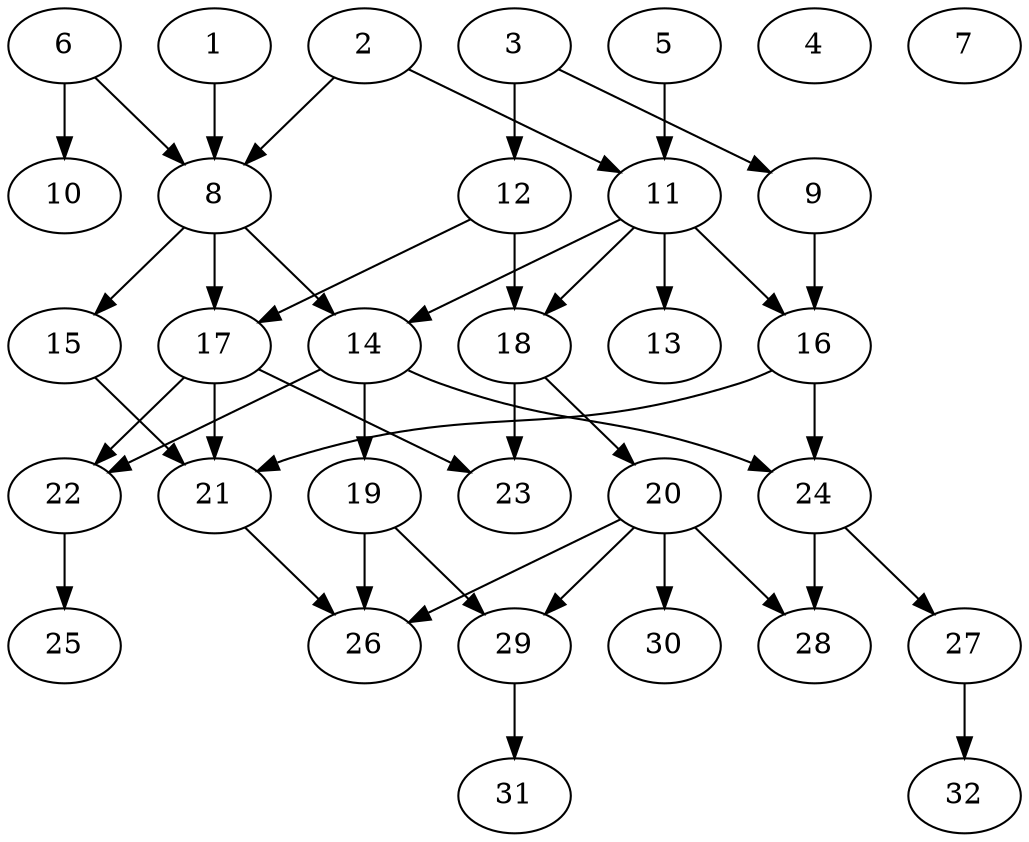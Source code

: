 // DAG (tier=2-normal, mode=data, n=32, ccr=0.416, fat=0.523, density=0.468, regular=0.500, jump=0.138, mindata=2097152, maxdata=16777216)
// DAG automatically generated by daggen at Sun Aug 24 16:33:34 2025
// /home/ermia/Project/Environments/daggen/bin/daggen --dot --ccr 0.416 --fat 0.523 --regular 0.500 --density 0.468 --jump 0.138 --mindata 2097152 --maxdata 16777216 -n 32 
digraph G {
  1 [size="241448704852711440384", alpha="0.13", expect_size="120724352426355720192"]
  1 -> 8 [size ="310198652633088"]
  2 [size="2889889651940655104000", alpha="0.04", expect_size="1444944825970327552000"]
  2 -> 8 [size ="1623095823564800"]
  2 -> 11 [size ="1623095823564800"]
  3 [size="34567291896137948", alpha="0.14", expect_size="17283645948068974"]
  3 -> 9 [size ="1884669574381568"]
  3 -> 12 [size ="1884669574381568"]
  4 [size="2424744905998442", alpha="0.05", expect_size="1212372452999221"]
  5 [size="90152943059139584", alpha="0.08", expect_size="45076471529569792"]
  5 -> 11 [size ="1475393777303552"]
  6 [size="907517847102494336", alpha="0.12", expect_size="453758923551247168"]
  6 -> 8 [size ="1220676421681152"]
  6 -> 10 [size ="1220676421681152"]
  7 [size="11752117016412256", alpha="0.17", expect_size="5876058508206128"]
  8 [size="137792348947392495616", alpha="0.10", expect_size="68896174473696247808"]
  8 -> 14 [size ="213422427865088"]
  8 -> 15 [size ="213422427865088"]
  8 -> 17 [size ="213422427865088"]
  9 [size="70682365351288576", alpha="0.13", expect_size="35341182675644288"]
  9 -> 16 [size ="1529729911881728"]
  10 [size="952191331605319424", alpha="0.17", expect_size="476095665802659712"]
  11 [size="381647979093874624", alpha="0.05", expect_size="190823989546937312"]
  11 -> 13 [size ="226217680699392"]
  11 -> 14 [size ="226217680699392"]
  11 -> 16 [size ="226217680699392"]
  11 -> 18 [size ="226217680699392"]
  12 [size="8089608686033612", alpha="0.04", expect_size="4044804343016806"]
  12 -> 17 [size ="502931015073792"]
  12 -> 18 [size ="502931015073792"]
  13 [size="236108565957607232", alpha="0.16", expect_size="118054282978803616"]
  14 [size="11558382890530111488", alpha="0.05", expect_size="5779191445265055744"]
  14 -> 19 [size ="40896678592512"]
  14 -> 22 [size ="40896678592512"]
  14 -> 24 [size ="40896678592512"]
  15 [size="4299018520078357364736", alpha="0.03", expect_size="2149509260039178682368"]
  15 -> 21 [size ="2115125775433728"]
  16 [size="147584216943588768", alpha="0.18", expect_size="73792108471794384"]
  16 -> 21 [size ="90082987999232"]
  16 -> 24 [size ="90082987999232"]
  17 [size="11797324281550082", alpha="0.03", expect_size="5898662140775041"]
  17 -> 21 [size ="219730560417792"]
  17 -> 22 [size ="219730560417792"]
  17 -> 23 [size ="219730560417792"]
  18 [size="46699461263586488", alpha="0.01", expect_size="23349730631793244"]
  18 -> 20 [size ="1701499646246912"]
  18 -> 23 [size ="1701499646246912"]
  19 [size="69336557821551072", alpha="0.06", expect_size="34668278910775536"]
  19 -> 26 [size ="1798663928020992"]
  19 -> 29 [size ="1798663928020992"]
  20 [size="1826815103643814985728", alpha="0.16", expect_size="913407551821907492864"]
  20 -> 26 [size ="1195509549105152"]
  20 -> 28 [size ="1195509549105152"]
  20 -> 29 [size ="1195509549105152"]
  20 -> 30 [size ="1195509549105152"]
  21 [size="10899126140706722", alpha="0.13", expect_size="5449563070353361"]
  21 -> 26 [size ="1112096183943168"]
  22 [size="1376294153080857088", alpha="0.07", expect_size="688147076540428544"]
  22 -> 25 [size ="494136197120000"]
  23 [size="446493110634289299456", alpha="0.09", expect_size="223246555317144649728"]
  24 [size="1222154629496600264704", alpha="0.16", expect_size="611077314748300132352"]
  24 -> 27 [size ="914479747432448"]
  24 -> 28 [size ="914479747432448"]
  25 [size="2300971021313290", alpha="0.17", expect_size="1150485510656645"]
  26 [size="135753631775972130816", alpha="0.02", expect_size="67876815887986065408"]
  27 [size="766434673021547446272", alpha="0.03", expect_size="383217336510773723136"]
  27 -> 32 [size ="669997860913152"]
  28 [size="14787813748299005952", alpha="0.14", expect_size="7393906874149502976"]
  29 [size="3089395431819033182208", alpha="0.05", expect_size="1544697715909516591104"]
  29 -> 31 [size ="1696962793439232"]
  30 [size="16030848241522704", alpha="0.17", expect_size="8015424120761352"]
  31 [size="296236649827560640", alpha="0.19", expect_size="148118324913780320"]
  32 [size="325842469914673152000", alpha="0.07", expect_size="162921234957336576000"]
}
